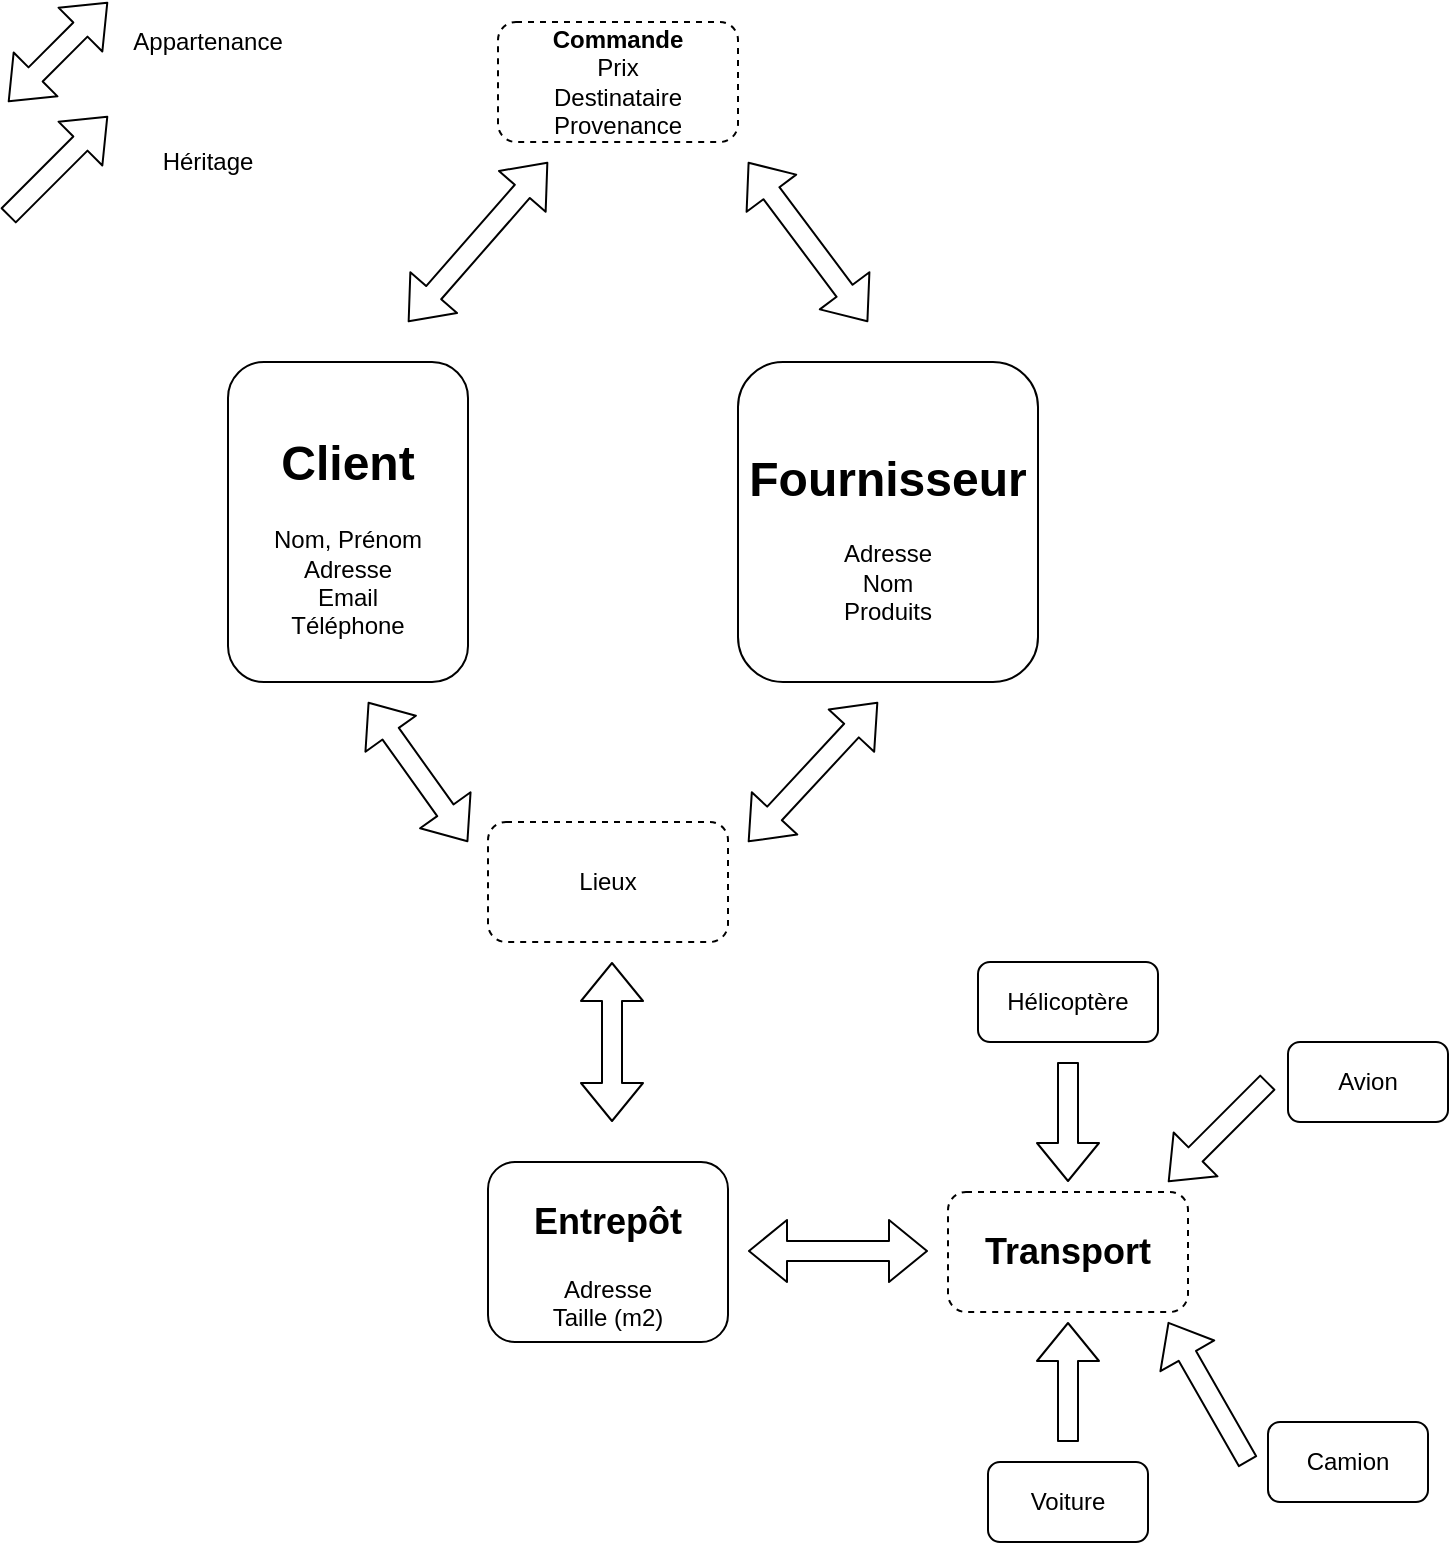 <mxfile version="11.3.1" type="device" pages="1"><diagram id="zQNMr21kxDHLJqMBQd5z" name="Page-1"><mxGraphModel dx="1172" dy="661" grid="1" gridSize="10" guides="1" tooltips="1" connect="1" arrows="1" fold="1" page="1" pageScale="1" pageWidth="850" pageHeight="1100" math="0" shadow="0"><root><mxCell id="0"/><mxCell id="1" parent="0"/><mxCell id="Mrh3gQaFD96EaTDj8fIm-2" value="&lt;b&gt;Commande&lt;/b&gt;&lt;br&gt;Prix&lt;br&gt;Destinataire&lt;br&gt;Provenance" style="rounded=1;whiteSpace=wrap;html=1;dashed=1;" vertex="1" parent="1"><mxGeometry x="365" y="40" width="120" height="60" as="geometry"/></mxCell><mxCell id="Mrh3gQaFD96EaTDj8fIm-3" value="" style="shape=flexArrow;endArrow=classic;startArrow=classic;html=1;" edge="1" parent="1"><mxGeometry width="50" height="50" relative="1" as="geometry"><mxPoint x="320" y="190" as="sourcePoint"/><mxPoint x="390" y="110" as="targetPoint"/></mxGeometry></mxCell><mxCell id="Mrh3gQaFD96EaTDj8fIm-4" value="&lt;h1&gt;&lt;b&gt;Client&lt;/b&gt;&lt;/h1&gt;&lt;div&gt;Nom, Prénom&lt;/div&gt;&lt;div&gt;Adresse&lt;/div&gt;&lt;div&gt;Email&lt;/div&gt;&lt;div&gt;Téléphone&lt;/div&gt;" style="rounded=1;whiteSpace=wrap;html=1;" vertex="1" parent="1"><mxGeometry x="230" y="210" width="120" height="160" as="geometry"/></mxCell><mxCell id="Mrh3gQaFD96EaTDj8fIm-6" value="" style="shape=flexArrow;endArrow=classic;startArrow=classic;html=1;" edge="1" parent="1"><mxGeometry width="50" height="50" relative="1" as="geometry"><mxPoint x="550" y="190" as="sourcePoint"/><mxPoint x="490" y="110" as="targetPoint"/></mxGeometry></mxCell><mxCell id="Mrh3gQaFD96EaTDj8fIm-7" value="&lt;h1&gt;Fournisseur&lt;/h1&gt;&lt;div&gt;Adresse&lt;/div&gt;&lt;div&gt;Nom&lt;/div&gt;&lt;div&gt;Produits&lt;/div&gt;" style="rounded=1;whiteSpace=wrap;html=1;" vertex="1" parent="1"><mxGeometry x="485" y="210" width="150" height="160" as="geometry"/></mxCell><mxCell id="Mrh3gQaFD96EaTDj8fIm-8" value="Lieux" style="rounded=1;whiteSpace=wrap;html=1;dashed=1;" vertex="1" parent="1"><mxGeometry x="360" y="440" width="120" height="60" as="geometry"/></mxCell><mxCell id="Mrh3gQaFD96EaTDj8fIm-9" value="" style="shape=flexArrow;endArrow=classic;startArrow=classic;html=1;" edge="1" parent="1"><mxGeometry width="50" height="50" relative="1" as="geometry"><mxPoint x="350" y="450" as="sourcePoint"/><mxPoint x="300" y="380" as="targetPoint"/></mxGeometry></mxCell><mxCell id="Mrh3gQaFD96EaTDj8fIm-10" value="" style="shape=flexArrow;endArrow=classic;startArrow=classic;html=1;" edge="1" parent="1"><mxGeometry width="50" height="50" relative="1" as="geometry"><mxPoint x="490" y="450" as="sourcePoint"/><mxPoint x="555" y="380" as="targetPoint"/></mxGeometry></mxCell><mxCell id="Mrh3gQaFD96EaTDj8fIm-11" value="" style="shape=flexArrow;endArrow=classic;startArrow=classic;html=1;" edge="1" parent="1"><mxGeometry width="50" height="50" relative="1" as="geometry"><mxPoint x="422" y="590" as="sourcePoint"/><mxPoint x="422" y="510" as="targetPoint"/></mxGeometry></mxCell><mxCell id="Mrh3gQaFD96EaTDj8fIm-12" value="&lt;h2&gt;&lt;b&gt;Entrepôt&lt;/b&gt;&lt;/h2&gt;Adresse&lt;br&gt;Taille (m2)" style="rounded=1;whiteSpace=wrap;html=1;" vertex="1" parent="1"><mxGeometry x="360" y="610" width="120" height="90" as="geometry"/></mxCell><mxCell id="Mrh3gQaFD96EaTDj8fIm-13" value="" style="shape=flexArrow;endArrow=classic;startArrow=classic;html=1;" edge="1" parent="1"><mxGeometry width="50" height="50" relative="1" as="geometry"><mxPoint x="490" y="654.5" as="sourcePoint"/><mxPoint x="580" y="654.5" as="targetPoint"/></mxGeometry></mxCell><mxCell id="Mrh3gQaFD96EaTDj8fIm-14" value="&lt;h2&gt;Transport&lt;/h2&gt;" style="rounded=1;whiteSpace=wrap;html=1;dashed=1;" vertex="1" parent="1"><mxGeometry x="590" y="625" width="120" height="60" as="geometry"/></mxCell><mxCell id="Mrh3gQaFD96EaTDj8fIm-15" value="Hélicoptère" style="rounded=1;whiteSpace=wrap;html=1;" vertex="1" parent="1"><mxGeometry x="605" y="510" width="90" height="40" as="geometry"/></mxCell><mxCell id="Mrh3gQaFD96EaTDj8fIm-16" value="Avion" style="rounded=1;whiteSpace=wrap;html=1;" vertex="1" parent="1"><mxGeometry x="760" y="550" width="80" height="40" as="geometry"/></mxCell><mxCell id="Mrh3gQaFD96EaTDj8fIm-17" value="Camion" style="rounded=1;whiteSpace=wrap;html=1;" vertex="1" parent="1"><mxGeometry x="750" y="740" width="80" height="40" as="geometry"/></mxCell><mxCell id="Mrh3gQaFD96EaTDj8fIm-18" value="Voiture" style="rounded=1;whiteSpace=wrap;html=1;" vertex="1" parent="1"><mxGeometry x="610" y="760" width="80" height="40" as="geometry"/></mxCell><mxCell id="Mrh3gQaFD96EaTDj8fIm-23" value="" style="shape=flexArrow;endArrow=classic;startArrow=classic;html=1;" edge="1" parent="1"><mxGeometry width="50" height="50" relative="1" as="geometry"><mxPoint x="120" y="80" as="sourcePoint"/><mxPoint x="170" y="30" as="targetPoint"/></mxGeometry></mxCell><mxCell id="Mrh3gQaFD96EaTDj8fIm-25" value="Appartenance" style="text;html=1;strokeColor=none;fillColor=none;align=center;verticalAlign=middle;whiteSpace=wrap;rounded=0;" vertex="1" parent="1"><mxGeometry x="200" y="40" width="40" height="20" as="geometry"/></mxCell><mxCell id="Mrh3gQaFD96EaTDj8fIm-27" value="" style="shape=flexArrow;endArrow=classic;html=1;" edge="1" parent="1"><mxGeometry width="50" height="50" relative="1" as="geometry"><mxPoint x="750" y="570" as="sourcePoint"/><mxPoint x="700" y="620" as="targetPoint"/></mxGeometry></mxCell><mxCell id="Mrh3gQaFD96EaTDj8fIm-28" value="" style="shape=flexArrow;endArrow=classic;html=1;" edge="1" parent="1"><mxGeometry width="50" height="50" relative="1" as="geometry"><mxPoint x="650" y="560" as="sourcePoint"/><mxPoint x="650" y="620" as="targetPoint"/></mxGeometry></mxCell><mxCell id="Mrh3gQaFD96EaTDj8fIm-29" value="" style="shape=flexArrow;endArrow=classic;html=1;" edge="1" parent="1"><mxGeometry width="50" height="50" relative="1" as="geometry"><mxPoint x="650" y="750" as="sourcePoint"/><mxPoint x="650" y="690" as="targetPoint"/></mxGeometry></mxCell><mxCell id="Mrh3gQaFD96EaTDj8fIm-30" value="" style="shape=flexArrow;endArrow=classic;html=1;" edge="1" parent="1"><mxGeometry width="50" height="50" relative="1" as="geometry"><mxPoint x="740" y="760" as="sourcePoint"/><mxPoint x="700" y="690" as="targetPoint"/></mxGeometry></mxCell><mxCell id="Mrh3gQaFD96EaTDj8fIm-31" value="" style="shape=flexArrow;endArrow=classic;html=1;" edge="1" parent="1"><mxGeometry width="50" height="50" relative="1" as="geometry"><mxPoint x="120" y="137" as="sourcePoint"/><mxPoint x="170" y="87" as="targetPoint"/></mxGeometry></mxCell><mxCell id="Mrh3gQaFD96EaTDj8fIm-32" value="Héritage" style="text;html=1;strokeColor=none;fillColor=none;align=center;verticalAlign=middle;whiteSpace=wrap;rounded=0;" vertex="1" parent="1"><mxGeometry x="200" y="100" width="40" height="20" as="geometry"/></mxCell></root></mxGraphModel></diagram></mxfile>